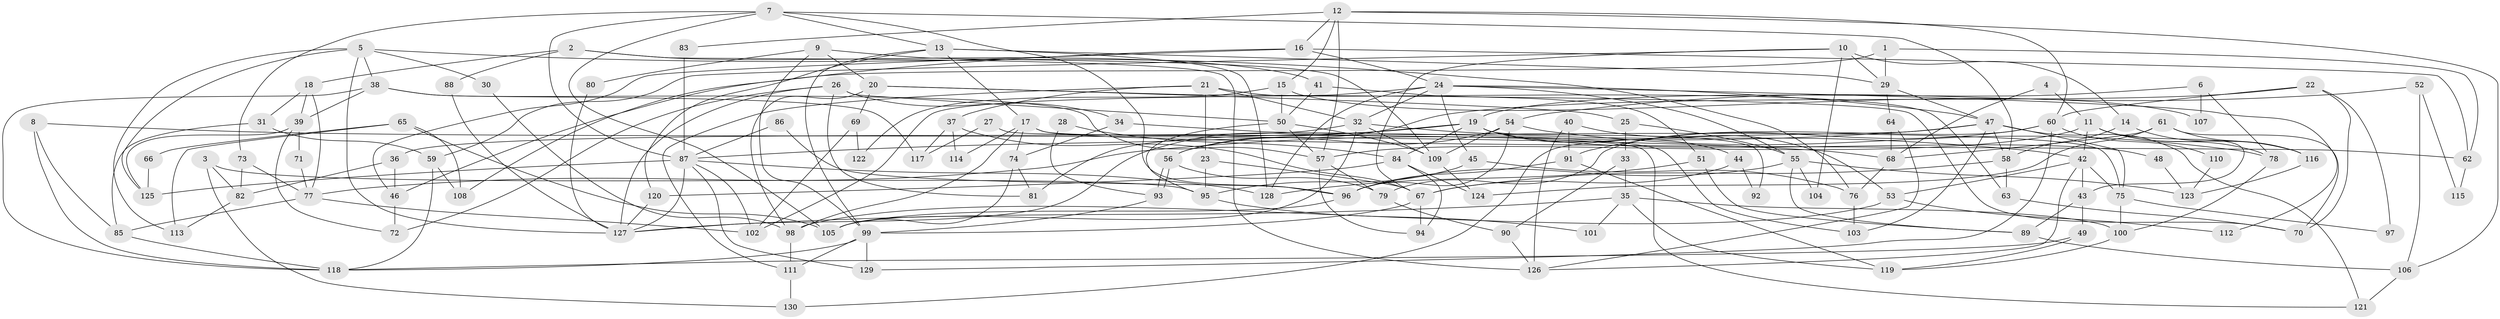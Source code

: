 // coarse degree distribution, {3: 0.189873417721519, 7: 0.0759493670886076, 5: 0.20253164556962025, 12: 0.012658227848101266, 6: 0.12658227848101267, 11: 0.012658227848101266, 2: 0.06329113924050633, 10: 0.012658227848101266, 4: 0.20253164556962025, 8: 0.0759493670886076, 9: 0.02531645569620253}
// Generated by graph-tools (version 1.1) at 2025/37/03/04/25 23:37:14]
// undirected, 130 vertices, 260 edges
graph export_dot {
  node [color=gray90,style=filled];
  1;
  2;
  3;
  4;
  5;
  6;
  7;
  8;
  9;
  10;
  11;
  12;
  13;
  14;
  15;
  16;
  17;
  18;
  19;
  20;
  21;
  22;
  23;
  24;
  25;
  26;
  27;
  28;
  29;
  30;
  31;
  32;
  33;
  34;
  35;
  36;
  37;
  38;
  39;
  40;
  41;
  42;
  43;
  44;
  45;
  46;
  47;
  48;
  49;
  50;
  51;
  52;
  53;
  54;
  55;
  56;
  57;
  58;
  59;
  60;
  61;
  62;
  63;
  64;
  65;
  66;
  67;
  68;
  69;
  70;
  71;
  72;
  73;
  74;
  75;
  76;
  77;
  78;
  79;
  80;
  81;
  82;
  83;
  84;
  85;
  86;
  87;
  88;
  89;
  90;
  91;
  92;
  93;
  94;
  95;
  96;
  97;
  98;
  99;
  100;
  101;
  102;
  103;
  104;
  105;
  106;
  107;
  108;
  109;
  110;
  111;
  112;
  113;
  114;
  115;
  116;
  117;
  118;
  119;
  120;
  121;
  122;
  123;
  124;
  125;
  126;
  127;
  128;
  129;
  130;
  1 -- 29;
  1 -- 46;
  1 -- 62;
  2 -- 126;
  2 -- 18;
  2 -- 41;
  2 -- 88;
  3 -- 95;
  3 -- 82;
  3 -- 130;
  4 -- 68;
  4 -- 11;
  5 -- 127;
  5 -- 125;
  5 -- 30;
  5 -- 38;
  5 -- 76;
  5 -- 113;
  6 -- 78;
  6 -- 19;
  6 -- 107;
  7 -- 96;
  7 -- 13;
  7 -- 58;
  7 -- 73;
  7 -- 87;
  7 -- 105;
  8 -- 85;
  8 -- 118;
  8 -- 68;
  9 -- 99;
  9 -- 109;
  9 -- 20;
  9 -- 80;
  10 -- 29;
  10 -- 67;
  10 -- 14;
  10 -- 59;
  10 -- 104;
  11 -- 57;
  11 -- 42;
  11 -- 43;
  11 -- 78;
  11 -- 116;
  12 -- 60;
  12 -- 16;
  12 -- 15;
  12 -- 57;
  12 -- 83;
  12 -- 106;
  13 -- 17;
  13 -- 99;
  13 -- 29;
  13 -- 120;
  13 -- 128;
  14 -- 58;
  14 -- 116;
  15 -- 50;
  15 -- 107;
  15 -- 122;
  16 -- 62;
  16 -- 24;
  16 -- 46;
  16 -- 108;
  17 -- 75;
  17 -- 98;
  17 -- 62;
  17 -- 74;
  17 -- 114;
  18 -- 77;
  18 -- 31;
  18 -- 39;
  19 -- 127;
  19 -- 87;
  19 -- 44;
  19 -- 48;
  19 -- 81;
  19 -- 84;
  19 -- 92;
  20 -- 25;
  20 -- 69;
  20 -- 70;
  20 -- 98;
  21 -- 32;
  21 -- 111;
  21 -- 23;
  21 -- 37;
  21 -- 63;
  22 -- 70;
  22 -- 56;
  22 -- 60;
  22 -- 97;
  23 -- 95;
  23 -- 67;
  24 -- 47;
  24 -- 102;
  24 -- 32;
  24 -- 45;
  24 -- 55;
  24 -- 112;
  24 -- 128;
  25 -- 33;
  25 -- 55;
  26 -- 50;
  26 -- 127;
  26 -- 34;
  26 -- 72;
  26 -- 81;
  27 -- 117;
  27 -- 121;
  28 -- 84;
  28 -- 93;
  29 -- 47;
  29 -- 64;
  30 -- 98;
  31 -- 85;
  31 -- 59;
  32 -- 105;
  32 -- 36;
  32 -- 42;
  32 -- 109;
  33 -- 90;
  33 -- 35;
  34 -- 74;
  34 -- 103;
  35 -- 127;
  35 -- 119;
  35 -- 100;
  35 -- 101;
  36 -- 46;
  36 -- 82;
  37 -- 67;
  37 -- 114;
  37 -- 117;
  38 -- 57;
  38 -- 39;
  38 -- 117;
  38 -- 118;
  39 -- 71;
  39 -- 72;
  39 -- 125;
  40 -- 53;
  40 -- 91;
  40 -- 126;
  41 -- 51;
  41 -- 50;
  42 -- 126;
  42 -- 43;
  42 -- 53;
  42 -- 75;
  43 -- 49;
  43 -- 89;
  44 -- 67;
  44 -- 92;
  45 -- 76;
  45 -- 95;
  46 -- 72;
  47 -- 75;
  47 -- 58;
  47 -- 77;
  47 -- 103;
  47 -- 121;
  47 -- 130;
  48 -- 123;
  49 -- 118;
  49 -- 119;
  50 -- 57;
  50 -- 95;
  50 -- 109;
  51 -- 128;
  51 -- 89;
  52 -- 106;
  52 -- 54;
  52 -- 115;
  53 -- 98;
  53 -- 112;
  54 -- 109;
  54 -- 56;
  54 -- 78;
  54 -- 96;
  55 -- 96;
  55 -- 89;
  55 -- 104;
  55 -- 123;
  56 -- 79;
  56 -- 93;
  56 -- 93;
  57 -- 94;
  57 -- 79;
  58 -- 63;
  58 -- 67;
  59 -- 118;
  59 -- 108;
  60 -- 91;
  60 -- 79;
  60 -- 110;
  60 -- 129;
  61 -- 116;
  61 -- 68;
  61 -- 70;
  61 -- 124;
  62 -- 115;
  63 -- 70;
  64 -- 68;
  64 -- 126;
  65 -- 108;
  65 -- 105;
  65 -- 66;
  65 -- 113;
  66 -- 125;
  67 -- 94;
  67 -- 99;
  68 -- 76;
  69 -- 102;
  69 -- 122;
  71 -- 77;
  73 -- 82;
  73 -- 77;
  74 -- 81;
  74 -- 105;
  75 -- 100;
  75 -- 97;
  76 -- 103;
  77 -- 85;
  77 -- 102;
  78 -- 100;
  79 -- 90;
  80 -- 127;
  82 -- 113;
  83 -- 87;
  84 -- 124;
  84 -- 94;
  84 -- 120;
  85 -- 118;
  86 -- 96;
  86 -- 87;
  87 -- 128;
  87 -- 102;
  87 -- 125;
  87 -- 127;
  87 -- 129;
  88 -- 127;
  89 -- 106;
  90 -- 126;
  91 -- 119;
  91 -- 96;
  93 -- 99;
  95 -- 101;
  96 -- 105;
  98 -- 111;
  99 -- 129;
  99 -- 111;
  99 -- 118;
  100 -- 119;
  106 -- 121;
  109 -- 124;
  110 -- 123;
  111 -- 130;
  116 -- 123;
  120 -- 127;
}
